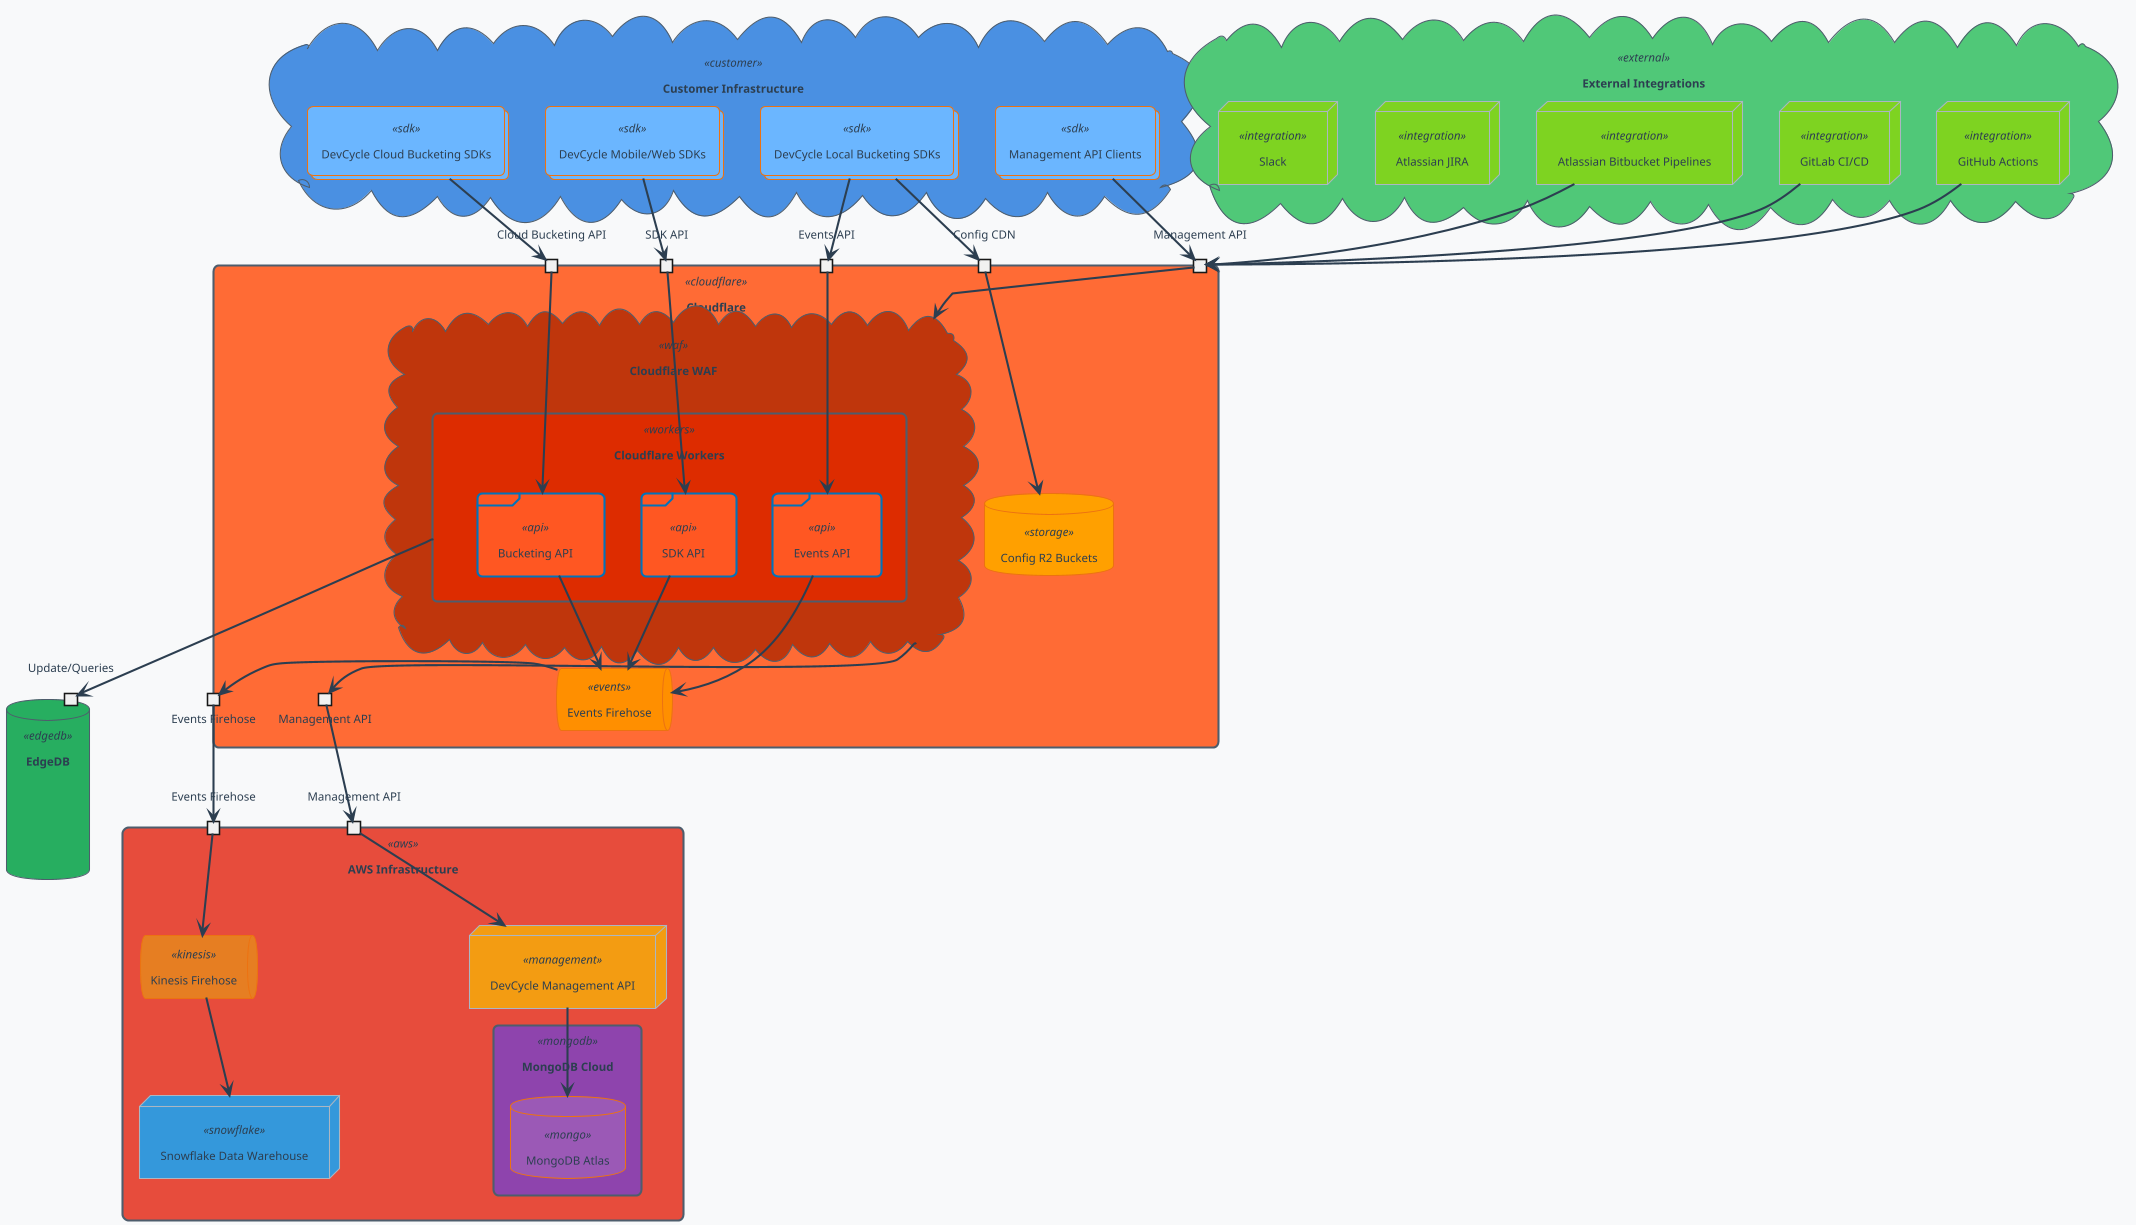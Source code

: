 @startuml
'https://plantuml.com/deployment-diagram

!theme aws-orange
skinparam backgroundColor #f8f9fa
skinparam roundCorner 10
skinparam defaultFontColor #2c3e50
skinparam defaultFontSize 11

' ================================
' STYLING CLASSES
' ================================

' Customer Infrastructure Styling
skinparam cloud<<customer>> {
    BackgroundColor #4a90e2
}

skinparam collections<<sdk>> {
    BackgroundColor #6bb6ff
}

' External Integrations Styling
skinparam cloud<<external>> {
    BackgroundColor #50c878
}

skinparam node<<integration>> {
    BackgroundColor #7ed321
}

' Cloudflare Styling
skinparam rectangle<<cloudflare>> {
    BackgroundColor #ff6b35
}

skinparam portin<<cf_port>> {
    BackgroundColor #ff8c42
}

skinparam portout<<cf_port_out>> {
    BackgroundColor #d84315
}

skinparam cloud<<waf>> {
    BackgroundColor #bf360c
}

skinparam rectangle<<workers>> {
    BackgroundColor #dd2c00
}

skinparam frame<<api>> {
    BackgroundColor #ff5722
}

skinparam database<<storage>> {
    BackgroundColor #ffa000
}

skinparam queue<<events>> {
    BackgroundColor #ff8f00
}

' AWS Infrastructure Styling
skinparam rectangle<<aws>> {
    BackgroundColor #e74c3c
}

skinparam portin<<aws_port>> {
    BackgroundColor #c0392b
}

skinparam queue<<kinesis>> {
    BackgroundColor #e67e22
}

skinparam node<<management>> {
    BackgroundColor #f39c12
}

skinparam rectangle<<mongodb>> {
    BackgroundColor #8e44ad
}

skinparam database<<mongo>> {
    BackgroundColor #9b59b6
}

skinparam node<<snowflake>> {
    BackgroundColor #3498db
}

' EdgeDB Styling
skinparam database<<edgedb>> {
    BackgroundColor #27ae60
}

skinparam portin<<edge_port>> {
    BackgroundColor #2ecc71
}

skinparam collections<<georep>> {
    BackgroundColor #58d68d
}

' ================================
' ARROW STYLING
' ================================

skinparam arrow {
    Color #2c3e50
    FontColor #2c3e50
    FontSize 10
    Thickness 2
}

skinparam class {
    ArrowColor #2c3e50
    ArrowFontColor #2c3e50
    ArrowThickness 2
}

' ================================
' ARCHITECTURE COMPONENTS
' ================================

cloud "Customer Infrastructure" as customer_infra <<customer>> {
    collections "DevCycle Cloud Bucketing SDKs" as customer_cloud_sdks <<sdk>>
    collections "DevCycle Local Bucketing SDKs" as customer_local_sdks <<sdk>>
    collections "DevCycle Mobile/Web SDKs" as customer_mobile_web_sdks <<sdk>>
    collections "Management API Clients" as management_api_clients <<sdk>>
}

cloud "External Integrations" <<external>> {
    node "GitHub Actions" as github_actions <<integration>>
    node "GitLab CI/CD" as gitlab_ci <<integration>>
    node "Atlassian Bitbucket Pipelines" as bitbucket_pipelines <<integration>>
    node "Atlassian JIRA" as jira <<integration>>
    node "Slack" as slack <<integration>>
}

rectangle "Cloudflare" <<cloudflare>> {
    portin "Events API" as event_api_in <<cf_port>>
    portin "SDK API" as sdk_api_in <<cf_port>>
    portin "Cloud Bucketing API" as cloud_bucketing_api_in <<cf_port>>
    portin "Config CDN" as config_cdn_in <<cf_port>>
    portin "Management API" as management_api_cf_in <<cf_port>>
    portout "Events Firehose" as events_firehose_out <<cf_port_out>>
    portout "Management API" as management_api_cf_out <<cf_port_out>>

    cloud "Cloudflare WAF" as cf_waf <<waf>> {
        rectangle "Cloudflare Workers" as cloudflare_workers <<workers>> {
            frame "Bucketing API" as bucketing_api <<api>>
            frame "Events API" as event_api <<api>>
            frame "SDK API" as sdk_api <<api>>
        }
    }

    database "Config R2 Buckets" as config_cdn <<storage>>
    queue "Events Firehose" as events_firehose <<events>>

    ' Internal Cloudflare connections
    config_cdn_in --> config_cdn
    event_api_in --> event_api
    sdk_api_in --> sdk_api
    cloud_bucketing_api_in --> bucketing_api
    management_api_cf_in --> cf_waf
    cf_waf --> management_api_cf_out
    sdk_api --> events_firehose
    bucketing_api --> events_firehose
    event_api --> events_firehose
    events_firehose --> events_firehose_out
}

rectangle "AWS Infrastructure" <<aws>> {
    portin "Events Firehose" as events_firehose_in <<aws_port>>
    portin "Management API" as management_api_in <<aws_port>>
    queue "Kinesis Firehose" as events_firehose_aws <<kinesis>>
    node "DevCycle Management API" as mgmt_api <<management>>

    rectangle "MongoDB Cloud" <<mongodb>> {
        database "MongoDB Atlas" as mongodb_db <<mongo>>
    }

    node "Snowflake Data Warehouse" as snowflake <<snowflake>>

    ' Internal AWS connections
    events_firehose_in --> events_firehose_aws
    events_firehose_aws --> snowflake
    management_api_in --> mgmt_api
    mgmt_api --> mongodb_db
}

database "EdgeDB" as edgedb <<edgedb>> {
    portin "Update/Queries" as edgedb_in <<edge_port>>
}

' Customer to Cloudflare connections
customer_cloud_sdks --> cloud_bucketing_api_in
customer_mobile_web_sdks --> sdk_api_in
customer_local_sdks --> config_cdn_in
customer_local_sdks --> event_api_in

' Management API connections through Cloudflare protection
management_api_clients --> management_api_cf_in

' External integrations to Management API through Cloudflare protection
github_actions --> management_api_cf_in
gitlab_ci --> management_api_cf_in
bitbucket_pipelines --> management_api_cf_in

' Cloudflare to AWS connections
events_firehose_out --> events_firehose_in
management_api_cf_out --> management_api_in

' Cloudflare Workers to EdgeDB
cloudflare_workers --> edgedb_in

@enduml
